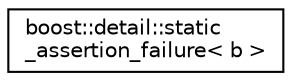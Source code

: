 digraph "Graphical Class Hierarchy"
{
  edge [fontname="Helvetica",fontsize="10",labelfontname="Helvetica",labelfontsize="10"];
  node [fontname="Helvetica",fontsize="10",shape=record];
  rankdir="LR";
  Node1 [label="boost::detail::static\l_assertion_failure\< b \>",height=0.2,width=0.4,color="black", fillcolor="white", style="filled",URL="$singletonboost_1_1detail_1_1static__assertion__failure.html"];
}
